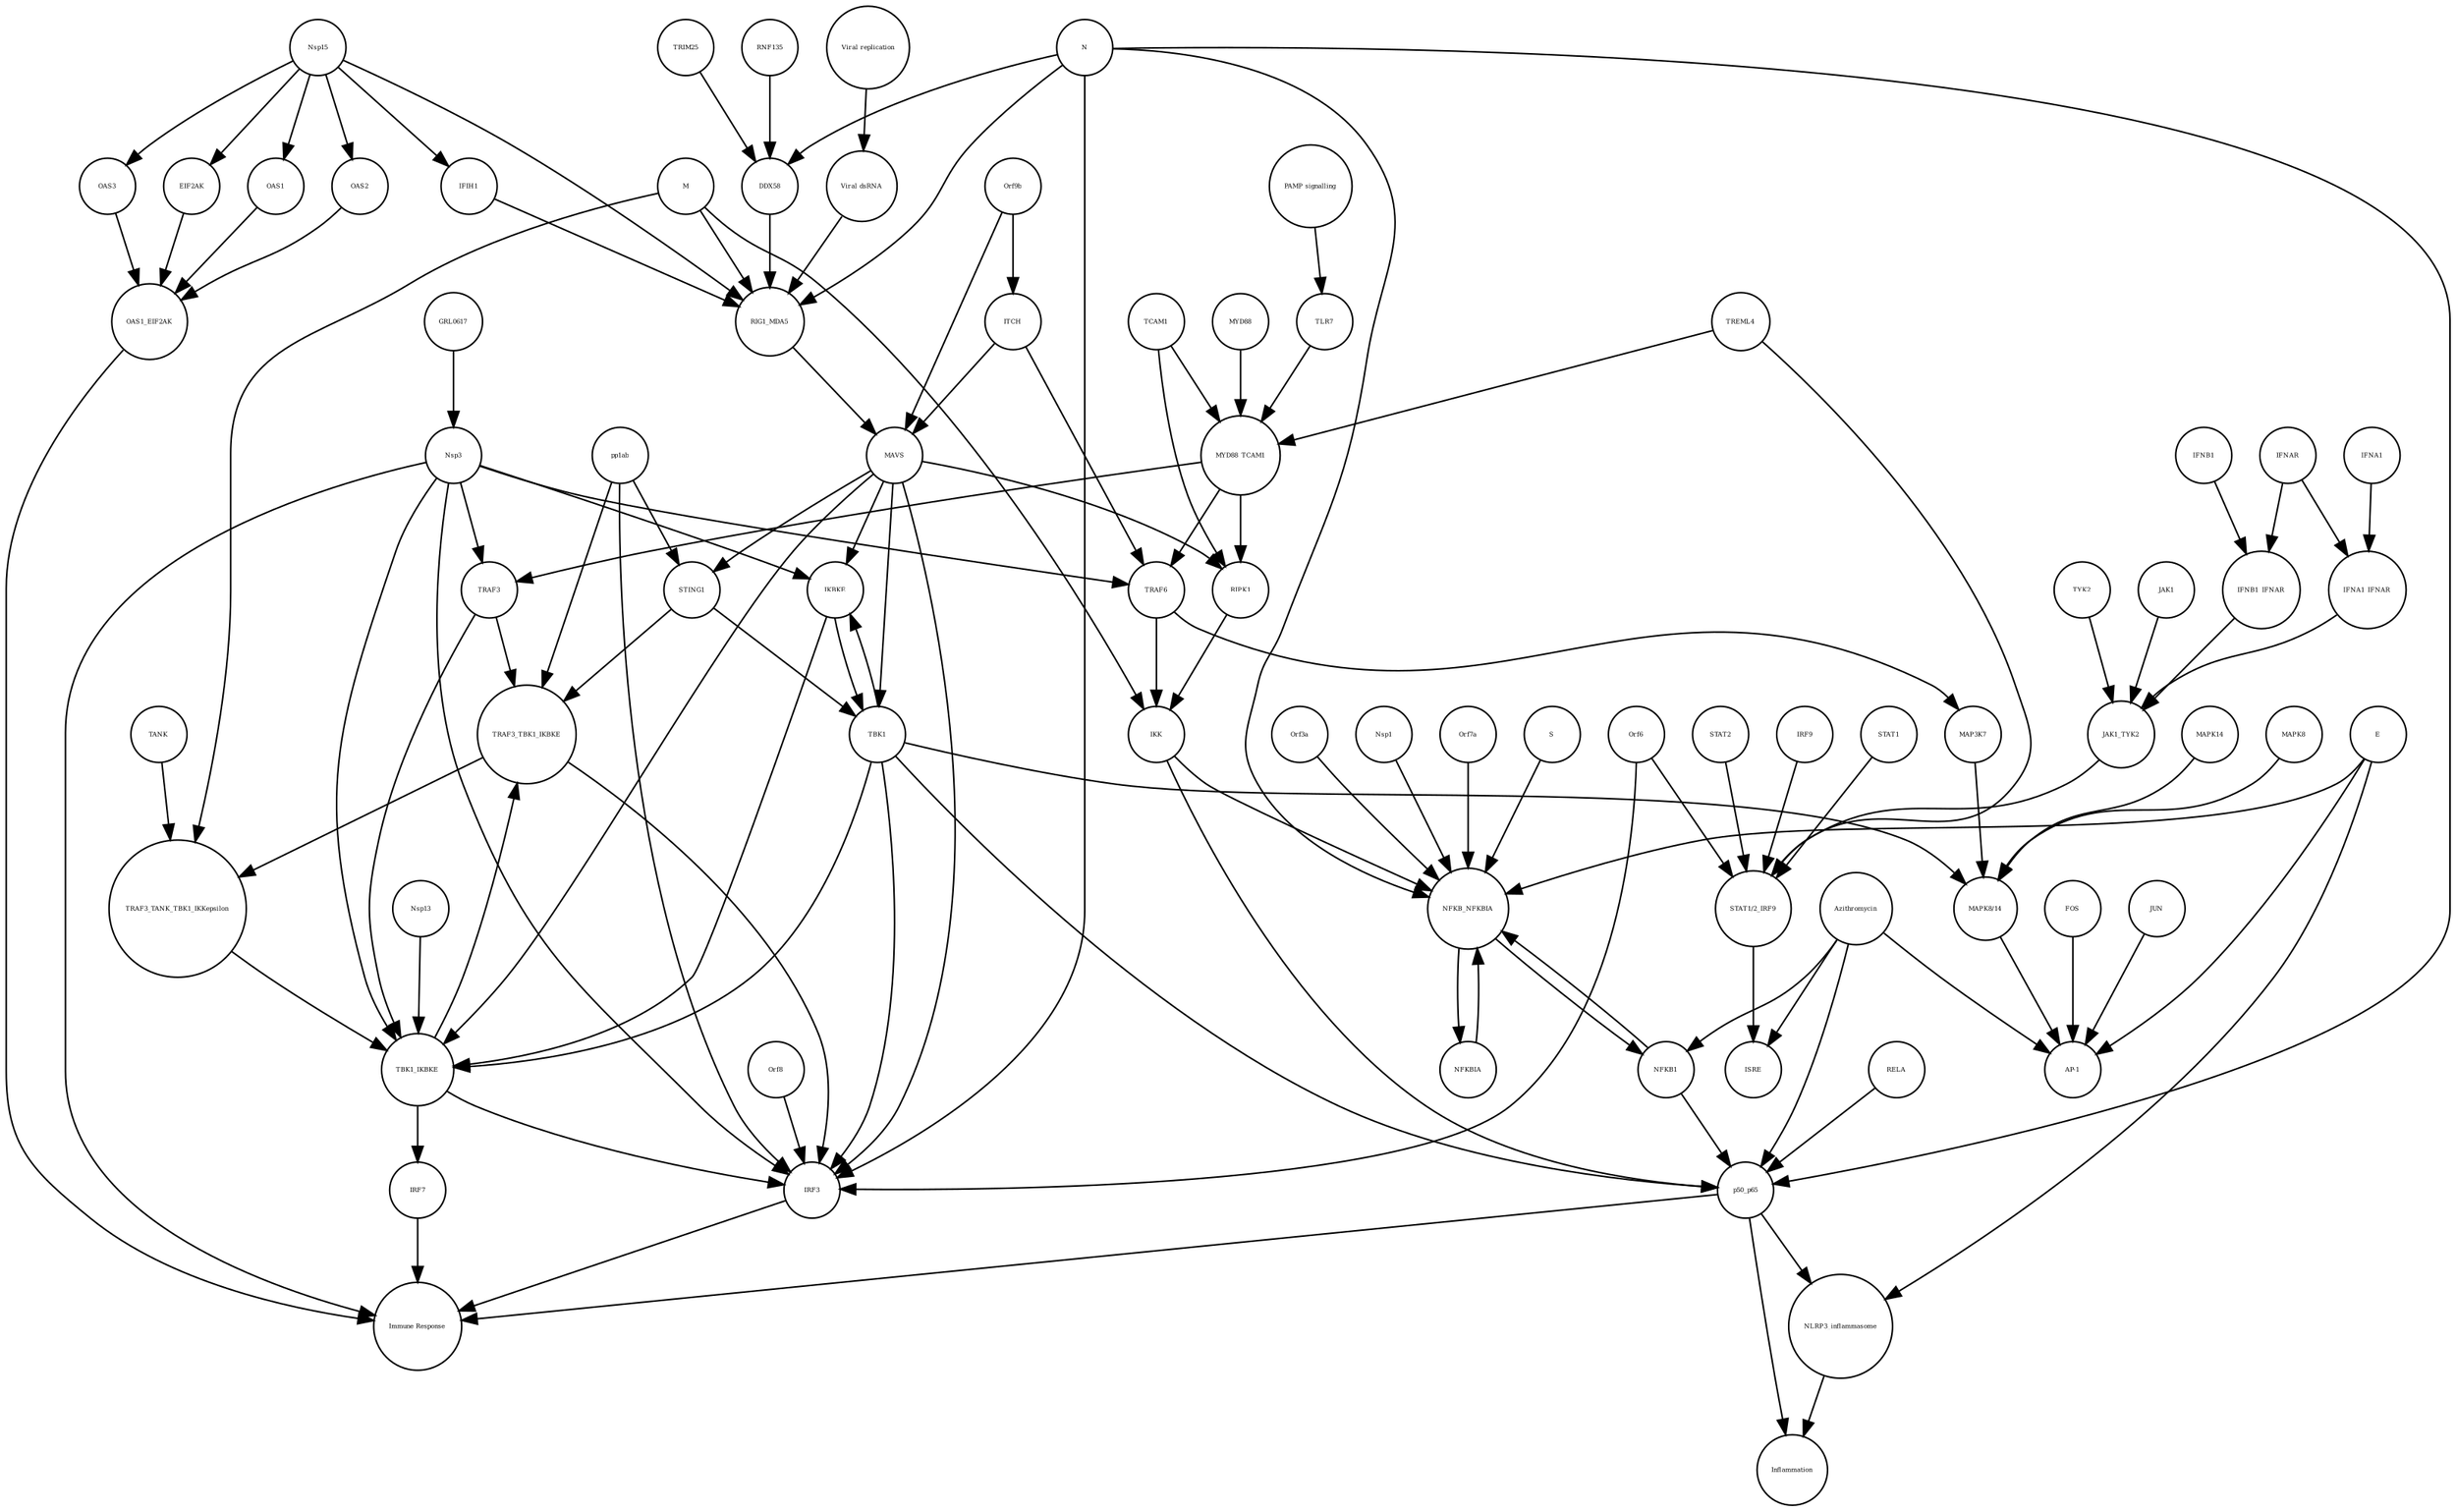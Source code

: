 strict digraph  {
IRF3 [annotation="", bipartite=0, cls=macromolecule, fontsize=4, label=IRF3, shape=circle];
"Immune Response" [annotation="urn_miriam_pubmed_31226023|urn_miriam_wikipathways_WP4868|urn_miriam_mesh_D007113", bipartite=0, cls=phenotype, fontsize=4, label="Immune Response", shape=circle];
p50_p65 [annotation="", bipartite=0, cls=complex, fontsize=4, label=p50_p65, shape=circle];
IRF7 [annotation="", bipartite=0, cls=macromolecule, fontsize=4, label=IRF7, shape=circle];
OAS1_EIF2AK [annotation="", bipartite=0, cls=complex, fontsize=4, label=OAS1_EIF2AK, shape=circle];
Nsp3 [annotation="urn_miriam_pubmed_31226023|urn_miriam_wikipathways_WP4868|urn_miriam_ncbiprotein_YP_009725299", bipartite=0, cls=macromolecule, fontsize=4, label=Nsp3, shape=circle];
Inflammation [annotation=urn_miriam_mesh_D007249, bipartite=0, cls=phenotype, fontsize=4, label=Inflammation, shape=circle];
NLRP3_inflammasome [annotation="", bipartite=0, cls=complex, fontsize=4, label=NLRP3_inflammasome, shape=circle];
"AP-1" [annotation="urn_miriam_pubmed_31226023|urn_miriam_wikipathways_WP4868", bipartite=0, cls=complex, fontsize=4, label="AP-1", shape=circle];
TRAF3_TANK_TBK1_IKKepsilon [annotation="", bipartite=0, cls=complex, fontsize=4, label=TRAF3_TANK_TBK1_IKKepsilon, shape=circle];
TRAF6 [annotation="urn_miriam_pubmed_31226023|urn_miriam_wikipathways_WP4868", bipartite=0, cls=macromolecule, fontsize=4, label=TRAF6, shape=circle];
NFKB_NFKBIA [annotation="urn_miriam_pubmed_31226023|urn_miriam_wikipathways_WP4868", bipartite=0, cls=complex, fontsize=4, label=NFKB_NFKBIA, shape=circle];
IFNA1_IFNAR [annotation="urn_miriam_pubmed_31226023|urn_miriam_wikipathways_WP4868", bipartite=0, cls=complex, fontsize=4, label=IFNA1_IFNAR, shape=circle];
"Viral replication" [annotation="urn_miriam_pubmed_31226023|urn_miriam_pubmed_19052324|urn_miriam_mesh_D014779", bipartite=0, cls=phenotype, fontsize=4, label="Viral replication", shape=circle];
TYK2 [annotation="urn_miriam_pubmed_31226023|urn_miriam_wikipathways_WP4868", bipartite=0, cls=macromolecule, fontsize=4, label=TYK2, shape=circle];
MAP3K7 [annotation="", bipartite=0, cls=macromolecule, fontsize=4, label=MAP3K7, shape=circle];
TANK [annotation="", bipartite=0, cls=macromolecule, fontsize=4, label=TANK, shape=circle];
IFNA1 [annotation="urn_miriam_pubmed_31226023|urn_miriam_wikipathways_WP4868", bipartite=0, cls=macromolecule, fontsize=4, label=IFNA1, shape=circle];
JAK1_TYK2 [annotation="urn_miriam_pubmed_31226023|urn_miriam_wikipathways_WP4868", bipartite=0, cls=complex, fontsize=4, label=JAK1_TYK2, shape=circle];
MAPK14 [annotation="urn_miriam_pubmed_31226023|urn_miriam_wikipathways_WP4868", bipartite=0, cls=macromolecule, fontsize=4, label=MAPK14, shape=circle];
STAT2 [annotation="urn_miriam_pubmed_31226023|urn_miriam_wikipathways_WP4868", bipartite=0, cls=macromolecule, fontsize=4, label=STAT2, shape=circle];
TRIM25 [annotation="", bipartite=0, cls=macromolecule, fontsize=4, label=TRIM25, shape=circle];
IFNB1_IFNAR [annotation="urn_miriam_pubmed_31226023|urn_miriam_wikipathways_WP4868", bipartite=0, cls=complex, fontsize=4, label=IFNB1_IFNAR, shape=circle];
"MAPK8/14" [annotation="urn_miriam_pubmed_31226023|urn_miriam_wikipathways_WP4868", bipartite=0, cls=complex, fontsize=4, label="MAPK8/14", shape=circle];
E [annotation="urn_miriam_pubmed_31226023|urn_miriam_ncbiprotein_BCD58755", bipartite=0, cls=macromolecule, fontsize=4, label=E, shape=circle];
NFKBIA [annotation="urn_miriam_pubmed_31226023|urn_miriam_wikipathways_WP4868", bipartite=0, cls=macromolecule, fontsize=4, label=NFKBIA, shape=circle];
N [annotation="urn_miriam_pubmed_31226023|urn_miriam_ncbiprotein_BCD58761", bipartite=0, cls=macromolecule, fontsize=4, label=N, shape=circle];
MYD88_TCAM1 [annotation=urn_miriam_pubmed_31226023, bipartite=0, cls=complex, fontsize=4, label=MYD88_TCAM1, shape=circle];
IKK [annotation="", bipartite=0, cls=complex, fontsize=4, label=IKK, shape=circle];
pp1ab [annotation="urn_miriam_ncbiprotein_YP_009724389|urn_miriam_pubmed_24622840", bipartite=0, cls=macromolecule, fontsize=4, label=pp1ab, shape=circle];
TLR7 [annotation=urn_miriam_pubmed_31226023, bipartite=0, cls=macromolecule, fontsize=4, label=TLR7, shape=circle];
IFNAR [annotation="urn_miriam_pubmed_31226023|urn_miriam_wikipathways_WP4868", bipartite=0, cls=complex, fontsize=4, label=IFNAR, shape=circle];
Orf9b [annotation="urn_miriam_pubmed_31226023|urn_miriam_ncbiprotein_ABI96969|urn_miriam_uniprot_P0DTD2", bipartite=0, cls=macromolecule, fontsize=4, label=Orf9b, shape=circle];
Orf8 [annotation=urn_miriam_ncbiprotein_BCD58760, bipartite=0, cls=complex, fontsize=4, label=Orf8, shape=circle];
Orf7a [annotation=urn_miriam_ncbiprotein_BCD58758, bipartite=0, cls=macromolecule, fontsize=4, label=Orf7a, shape=circle];
IFNB1 [annotation="urn_miriam_pubmed_31226023|urn_miriam_wikipathways_WP4868", bipartite=0, cls=macromolecule, fontsize=4, label=IFNB1, shape=circle];
RELA [annotation="", bipartite=0, cls=macromolecule, fontsize=4, label=RELA, shape=circle];
ISRE [annotation="urn_miriam_pubmed_31226023|urn_miriam_wikipathways_WP4868", bipartite=0, cls=complex, fontsize=4, label=ISRE, shape=circle];
MYD88 [annotation="urn_miriam_pubmed_31226023|urn_miriam_wikipathways_WP4868", bipartite=0, cls=macromolecule, fontsize=4, label=MYD88, shape=circle];
FOS [annotation="urn_miriam_pubmed_31226023|urn_miriam_wikipathways_WP4868", bipartite=0, cls=macromolecule, fontsize=4, label=FOS, shape=circle];
TREML4 [annotation=urn_miriam_wikipathways_WP4868, bipartite=0, cls=macromolecule, fontsize=4, label=TREML4, shape=circle];
STING1 [annotation=urn_miriam_pubmed_24622840, bipartite=0, cls=macromolecule, fontsize=4, label=STING1, shape=circle];
IRF9 [annotation="urn_miriam_pubmed_31226023|urn_miriam_wikipathways_WP4868", bipartite=0, cls=macromolecule, fontsize=4, label=IRF9, shape=circle];
TRAF3_TBK1_IKBKE [annotation=urn_miriam_pubmed_24622840, bipartite=0, cls=complex, fontsize=4, label=TRAF3_TBK1_IKBKE, shape=circle];
OAS3 [annotation="", bipartite=0, cls=macromolecule, fontsize=4, label=OAS3, shape=circle];
RIG1_MDA5 [annotation="urn_miriam_pubmed_31226023|urn_miriam_pubmed_19052324", bipartite=0, cls=complex, fontsize=4, label=RIG1_MDA5, shape=circle];
M [annotation="urn_miriam_pubmed_31226023|urn_miriam_ncbiprotein_BCD58756", bipartite=0, cls=macromolecule, fontsize=4, label=M, shape=circle];
S [annotation=urn_miriam_ncbiprotein_BCD58753, bipartite=0, cls=macromolecule, fontsize=4, label=S, shape=circle];
TBK1_IKBKE [annotation="urn_miriam_pubmed_31226023|urn_miriam_wikipathways_WP4868|urn_miriam_pubmed_24622840", bipartite=0, cls=complex, fontsize=4, label=TBK1_IKBKE, shape=circle];
EIF2AK [annotation="", bipartite=0, cls=macromolecule, fontsize=4, label=EIF2AK, shape=circle];
MAVS [annotation="", bipartite=0, cls=macromolecule, fontsize=4, label=MAVS, shape=circle];
OAS1 [annotation="", bipartite=0, cls=macromolecule, fontsize=4, label=OAS1, shape=circle];
MAPK8 [annotation="urn_miriam_pubmed_31226023|urn_miriam_wikipathways_WP4868", bipartite=0, cls=macromolecule, fontsize=4, label=MAPK8, shape=circle];
Orf3a [annotation=urn_miriam_ncbiprotein_BCD58754, bipartite=0, cls=macromolecule, fontsize=4, label=Orf3a, shape=circle];
Nsp15 [annotation="urn_miriam_pubmed_31226023|urn_miriam_ncbiprotein_YP_009725310", bipartite=0, cls=macromolecule, fontsize=4, label=Nsp15, shape=circle];
JUN [annotation="urn_miriam_pubmed_31226023|urn_miriam_wikipathways_WP4868", bipartite=0, cls=macromolecule, fontsize=4, label=JUN, shape=circle];
TCAM1 [annotation=urn_miriam_pubmed_31226023, bipartite=0, cls=macromolecule, fontsize=4, label=TCAM1, shape=circle];
IKBKE [annotation="", bipartite=0, cls=macromolecule, fontsize=4, label=IKBKE, shape=circle];
ITCH [annotation="", bipartite=0, cls=macromolecule, fontsize=4, label=ITCH, shape=circle];
RNF135 [annotation="", bipartite=0, cls=macromolecule, fontsize=4, label=RNF135, shape=circle];
GRL0617 [annotation=urn_miriam_wikipathways_WP4868, bipartite=0, cls="simple chemical", fontsize=4, label=GRL0617, shape=circle];
OAS2 [annotation="", bipartite=0, cls=macromolecule, fontsize=4, label=OAS2, shape=circle];
TRAF3 [annotation=urn_miriam_pubmed_31226023, bipartite=0, cls=macromolecule, fontsize=4, label=TRAF3, shape=circle];
Nsp1 [annotation="urn_miriam_pubmed_31226023|urn_miriam_ncbiprotein_YP_009725297", bipartite=0, cls=macromolecule, fontsize=4, label=Nsp1, shape=circle];
TBK1 [annotation="urn_miriam_pubmed_31226023|urn_miriam_wikipathways_WP4868|urn_miriam_pubmed_24622840", bipartite=0, cls=macromolecule, fontsize=4, label=TBK1, shape=circle];
IFIH1 [annotation="", bipartite=0, cls=macromolecule, fontsize=4, label=IFIH1, shape=circle];
Orf6 [annotation="urn_miriam_pubmed_31226023|urn_miriam_ncbiprotein_BCD58757", bipartite=0, cls=macromolecule, fontsize=4, label=Orf6, shape=circle];
Azithromycin [annotation=urn_miriam_wikipathways_WP4868, bipartite=0, cls="simple chemical", fontsize=4, label=Azithromycin, shape=circle];
"Viral dsRNA" [annotation="urn_miriam_pubmed_31226023|urn_miriam_pubmed_19052324|urn_miriam_taxonomy_694009", bipartite=0, cls="nucleic acid feature", fontsize=4, label="Viral dsRNA", shape=circle];
"PAMP signalling" [annotation="urn_miriam_pubmed_31226023|urn_miriam_mesh_D000069452", bipartite=0, cls=phenotype, fontsize=4, label="PAMP signalling", shape=circle];
JAK1 [annotation="urn_miriam_pubmed_31226023|urn_miriam_wikipathways_WP4868", bipartite=0, cls=macromolecule, fontsize=4, label=JAK1, shape=circle];
DDX58 [annotation="urn_miriam_pubmed_31226023|urn_miriam_pubmed_19052324", bipartite=0, cls=macromolecule, fontsize=4, label=DDX58, shape=circle];
STAT1 [annotation="urn_miriam_pubmed_31226023|urn_miriam_wikipathways_WP4868", bipartite=0, cls=macromolecule, fontsize=4, label=STAT1, shape=circle];
NFKB1 [annotation=urn_miriam_wikipathways_WP4868, bipartite=0, cls=macromolecule, fontsize=4, label=NFKB1, shape=circle];
"STAT1/2_IRF9" [annotation="urn_miriam_pubmed_31226023|urn_miriam_wikipathways_WP4868", bipartite=0, cls=complex, fontsize=4, label="STAT1/2_IRF9", shape=circle];
Nsp13 [annotation="urn_miriam_uniprot_P0DTD1|urn_miriam_wikipathways_WP4868|urn_miriam_ncbiprotein_YP_009725308", bipartite=0, cls=macromolecule, fontsize=4, label=Nsp13, shape=circle];
RIPK1 [annotation="", bipartite=0, cls=macromolecule, fontsize=4, label=RIPK1, shape=circle];
IRF3 -> "Immune Response"  [annotation="", interaction_type="necessary stimulation"];
p50_p65 -> "Immune Response"  [annotation="", interaction_type="necessary stimulation"];
p50_p65 -> Inflammation  [annotation="", interaction_type="necessary stimulation"];
p50_p65 -> NLRP3_inflammasome  [annotation="urn_miriam_pubmed_32133002|urn_miriam_taxonomy_694009|urn_miriam_pubmed_28531279", interaction_type=catalysis];
IRF7 -> "Immune Response"  [annotation="", interaction_type="necessary stimulation"];
OAS1_EIF2AK -> "Immune Response"  [annotation="", interaction_type="necessary stimulation"];
Nsp3 -> "Immune Response"  [annotation="", interaction_type=inhibition];
Nsp3 -> TRAF3  [annotation="urn_miriam_pubmed_31226023|urn_miriam_taxonomy_694009", interaction_type=inhibition];
Nsp3 -> TRAF6  [annotation="urn_miriam_pubmed_31226023|urn_miriam_taxonomy_694009|urn_miriam_pubmed_25135833", interaction_type=inhibition];
Nsp3 -> IKBKE  [annotation="urn_miriam_pubmed_18353649|urn_miriam_pubmed_25636800|urn_miriam_pubmed_31226023|urn_miriam_taxonomy_694009", interaction_type=inhibition];
Nsp3 -> TBK1_IKBKE  [annotation="urn_miriam_pubmed_31226023|urn_miriam_taxonomy_694009|urn_miriam_pubmed_19380580", interaction_type=inhibition];
Nsp3 -> IRF3  [annotation="urn_miriam_pubmed_14679297|urn_miriam_pubmed_17108024|urn_miriam_pubmed_24622840|urn_miriam_pubmed_25481026|urn_miriam_pubmed_25636800|urn_miriam_pubmed_29294448|urn_miriam_pubmed_17761676|urn_miriam_pubmed_18440553|urn_miriam_pubmed_31226023|urn_miriam_taxonomy_694009", interaction_type=inhibition];
NLRP3_inflammasome -> Inflammation  [annotation="", interaction_type="necessary stimulation"];
TRAF3_TANK_TBK1_IKKepsilon -> TBK1_IKBKE  [annotation="urn_miriam_pubmed_31226023|urn_miriam_taxonomy_694009|urn_miriam_pubmed_19380580", interaction_type=catalysis];
TRAF6 -> IKK  [annotation="urn_miriam_pubmed_31226023|urn_miriam_taxonomy_694009", interaction_type=catalysis];
TRAF6 -> MAP3K7  [annotation=urn_miriam_pubmed_31226023, interaction_type=catalysis];
NFKB_NFKBIA -> NFKBIA  [annotation="", interaction_type=production];
NFKB_NFKBIA -> NFKB1  [annotation="", interaction_type=production];
IFNA1_IFNAR -> JAK1_TYK2  [annotation=urn_miriam_pubmed_31226023, interaction_type=catalysis];
"Viral replication" -> "Viral dsRNA"  [annotation="urn_miriam_pubmed_31226023|urn_miriam_taxonomy_694009", interaction_type="necessary stimulation"];
TYK2 -> JAK1_TYK2  [annotation="", interaction_type=production];
MAP3K7 -> "MAPK8/14"  [annotation=urn_miriam_pubmed_31226023, interaction_type=catalysis];
TANK -> TRAF3_TANK_TBK1_IKKepsilon  [annotation="", interaction_type=production];
IFNA1 -> IFNA1_IFNAR  [annotation="", interaction_type=production];
JAK1_TYK2 -> "STAT1/2_IRF9"  [annotation="urn_miriam_pubmed_31226023|urn_miriam_taxonomy_694009", interaction_type=catalysis];
MAPK14 -> "MAPK8/14"  [annotation="", interaction_type=production];
STAT2 -> "STAT1/2_IRF9"  [annotation="", interaction_type=production];
TRIM25 -> DDX58  [annotation="urn_miriam_pubmed_25581309|urn_miriam_pubmed_28148787|urn_miriam_taxonomy_694009", interaction_type=catalysis];
IFNB1_IFNAR -> JAK1_TYK2  [annotation=urn_miriam_pubmed_31226023, interaction_type=catalysis];
"MAPK8/14" -> "AP-1"  [annotation="urn_miriam_pubmed_31226023|urn_miriam_taxonomy_694009", interaction_type=catalysis];
E -> "AP-1"  [annotation="urn_miriam_pubmed_31226023|urn_miriam_taxonomy_694009", interaction_type=catalysis];
E -> NLRP3_inflammasome  [annotation="urn_miriam_pubmed_32133002|urn_miriam_taxonomy_694009|urn_miriam_pubmed_28531279", interaction_type=catalysis];
E -> NFKB_NFKBIA  [annotation="urn_miriam_pubmed_31226023|urn_miriam_taxonomy_694009", interaction_type=catalysis];
NFKBIA -> NFKB_NFKBIA  [annotation="", interaction_type=production];
N -> DDX58  [annotation="urn_miriam_pubmed_25581309|urn_miriam_pubmed_28148787|urn_miriam_taxonomy_694009", interaction_type=inhibition];
N -> RIG1_MDA5  [annotation="urn_miriam_pubmed_19052324|urn_miriam_pubmed_31226023|urn_miriam_taxonomy_694009", interaction_type=inhibition];
N -> NFKB_NFKBIA  [annotation="urn_miriam_pubmed_31226023|urn_miriam_taxonomy_694009", interaction_type=catalysis];
N -> IRF3  [annotation="urn_miriam_pubmed_14679297|urn_miriam_pubmed_17108024|urn_miriam_pubmed_24622840|urn_miriam_pubmed_25481026|urn_miriam_pubmed_25636800|urn_miriam_pubmed_29294448|urn_miriam_pubmed_17761676|urn_miriam_pubmed_18440553|urn_miriam_pubmed_31226023|urn_miriam_taxonomy_694009", interaction_type=inhibition];
N -> p50_p65  [annotation="urn_miriam_pubmed_14679297|urn_miriam_pubmed_17108024|urn_miriam_pubmed_19609947|urn_miriam_pubmed_31226023|urn_miriam_taxonomy_694009", interaction_type=inhibition];
MYD88_TCAM1 -> TRAF6  [annotation="urn_miriam_pubmed_31226023|urn_miriam_taxonomy_694009|urn_miriam_pubmed_25135833", interaction_type=catalysis];
MYD88_TCAM1 -> TRAF3  [annotation="urn_miriam_pubmed_31226023|urn_miriam_taxonomy_694009", interaction_type=catalysis];
MYD88_TCAM1 -> RIPK1  [annotation="urn_miriam_pubmed_20404851|urn_miriam_pubmed_31226023", interaction_type=catalysis];
IKK -> p50_p65  [annotation="urn_miriam_pubmed_14679297|urn_miriam_pubmed_17108024|urn_miriam_pubmed_19609947|urn_miriam_pubmed_31226023|urn_miriam_taxonomy_694009", interaction_type=catalysis];
IKK -> NFKB_NFKBIA  [annotation="urn_miriam_pubmed_31226023|urn_miriam_taxonomy_694009", interaction_type=inhibition];
pp1ab -> IRF3  [annotation="urn_miriam_pubmed_14679297|urn_miriam_pubmed_17108024|urn_miriam_pubmed_24622840|urn_miriam_pubmed_25481026|urn_miriam_pubmed_25636800|urn_miriam_pubmed_29294448|urn_miriam_pubmed_17761676|urn_miriam_pubmed_18440553|urn_miriam_pubmed_31226023|urn_miriam_taxonomy_694009", interaction_type=inhibition];
pp1ab -> STING1  [annotation="urn_miriam_pubmed_22312431|urn_miriam_pubmed_24622840|urn_miriam_taxonomy_694009", interaction_type=inhibition];
pp1ab -> TRAF3_TBK1_IKBKE  [annotation="urn_miriam_pubmed_24622840|urn_miriam_taxonomy_694009", interaction_type=inhibition];
TLR7 -> MYD88_TCAM1  [annotation=urn_miriam_pubmed_31226023, interaction_type=catalysis];
IFNAR -> IFNB1_IFNAR  [annotation="", interaction_type=production];
IFNAR -> IFNA1_IFNAR  [annotation="", interaction_type=production];
Orf9b -> MAVS  [annotation="urn_miriam_pubmed_19052324|urn_miriam_pubmed_25135833|urn_miriam_pubmed_31226023|urn_miriam_taxonomy_694009", interaction_type=inhibition];
Orf9b -> ITCH  [annotation="urn_miriam_pubmed_25135833|urn_miriam_taxonomy_694009", interaction_type=catalysis];
Orf8 -> IRF3  [annotation="urn_miriam_pubmed_14679297|urn_miriam_pubmed_17108024|urn_miriam_pubmed_24622840|urn_miriam_pubmed_25481026|urn_miriam_pubmed_25636800|urn_miriam_pubmed_29294448|urn_miriam_pubmed_17761676|urn_miriam_pubmed_18440553|urn_miriam_pubmed_31226023|urn_miriam_taxonomy_694009", interaction_type=inhibition];
Orf7a -> NFKB_NFKBIA  [annotation="urn_miriam_pubmed_31226023|urn_miriam_taxonomy_694009", interaction_type=catalysis];
IFNB1 -> IFNB1_IFNAR  [annotation="", interaction_type=production];
RELA -> p50_p65  [annotation="", interaction_type=production];
MYD88 -> MYD88_TCAM1  [annotation="", interaction_type=production];
FOS -> "AP-1"  [annotation="", interaction_type=production];
TREML4 -> MYD88_TCAM1  [annotation=urn_miriam_pubmed_31226023, interaction_type=catalysis];
TREML4 -> "STAT1/2_IRF9"  [annotation="urn_miriam_pubmed_31226023|urn_miriam_taxonomy_694009", interaction_type=catalysis];
STING1 -> TBK1  [annotation="urn_miriam_pubmed_24622840|urn_miriam_pubmed_25636800|urn_miriam_pubmed_26631542", interaction_type=catalysis];
STING1 -> TRAF3_TBK1_IKBKE  [annotation="urn_miriam_pubmed_24622840|urn_miriam_taxonomy_694009", interaction_type=catalysis];
IRF9 -> "STAT1/2_IRF9"  [annotation="", interaction_type=production];
TRAF3_TBK1_IKBKE -> IRF3  [annotation="urn_miriam_pubmed_14679297|urn_miriam_pubmed_17108024|urn_miriam_pubmed_24622840|urn_miriam_pubmed_25481026|urn_miriam_pubmed_25636800|urn_miriam_pubmed_29294448|urn_miriam_pubmed_17761676|urn_miriam_pubmed_18440553|urn_miriam_pubmed_31226023|urn_miriam_taxonomy_694009", interaction_type=catalysis];
TRAF3_TBK1_IKBKE -> TRAF3_TANK_TBK1_IKKepsilon  [annotation="", interaction_type=production];
OAS3 -> OAS1_EIF2AK  [annotation="", interaction_type=production];
RIG1_MDA5 -> MAVS  [annotation="urn_miriam_pubmed_19052324|urn_miriam_pubmed_25135833|urn_miriam_pubmed_31226023|urn_miriam_taxonomy_694009", interaction_type=catalysis];
M -> TRAF3_TANK_TBK1_IKKepsilon  [annotation="urn_miriam_pubmed_19380580|urn_miriam_taxonomy_694009", interaction_type=inhibition];
M -> RIG1_MDA5  [annotation="urn_miriam_pubmed_19052324|urn_miriam_pubmed_31226023|urn_miriam_taxonomy_694009", interaction_type=inhibition];
M -> IKK  [annotation="urn_miriam_pubmed_31226023|urn_miriam_taxonomy_694009", interaction_type=inhibition];
S -> NFKB_NFKBIA  [annotation="urn_miriam_pubmed_31226023|urn_miriam_taxonomy_694009", interaction_type=catalysis];
TBK1_IKBKE -> IRF3  [annotation="urn_miriam_pubmed_14679297|urn_miriam_pubmed_17108024|urn_miriam_pubmed_24622840|urn_miriam_pubmed_25481026|urn_miriam_pubmed_25636800|urn_miriam_pubmed_29294448|urn_miriam_pubmed_17761676|urn_miriam_pubmed_18440553|urn_miriam_pubmed_31226023|urn_miriam_taxonomy_694009", interaction_type=catalysis];
TBK1_IKBKE -> IRF7  [annotation=urn_miriam_pubmed_19380580, interaction_type=catalysis];
TBK1_IKBKE -> TRAF3_TBK1_IKBKE  [annotation="", interaction_type=production];
EIF2AK -> OAS1_EIF2AK  [annotation="", interaction_type=production];
MAVS -> IRF3  [annotation="urn_miriam_pubmed_14679297|urn_miriam_pubmed_17108024|urn_miriam_pubmed_24622840|urn_miriam_pubmed_25481026|urn_miriam_pubmed_25636800|urn_miriam_pubmed_29294448|urn_miriam_pubmed_17761676|urn_miriam_pubmed_18440553|urn_miriam_pubmed_31226023|urn_miriam_taxonomy_694009", interaction_type=catalysis];
MAVS -> RIPK1  [annotation="urn_miriam_pubmed_20404851|urn_miriam_pubmed_31226023", interaction_type=catalysis];
MAVS -> IKBKE  [annotation="urn_miriam_pubmed_18353649|urn_miriam_pubmed_25636800|urn_miriam_pubmed_31226023|urn_miriam_taxonomy_694009", interaction_type=catalysis];
MAVS -> TBK1_IKBKE  [annotation="urn_miriam_pubmed_31226023|urn_miriam_taxonomy_694009|urn_miriam_pubmed_19380580", interaction_type=catalysis];
MAVS -> TBK1  [annotation="urn_miriam_pubmed_24622840|urn_miriam_pubmed_25636800|urn_miriam_pubmed_26631542", interaction_type=catalysis];
MAVS -> STING1  [annotation="urn_miriam_pubmed_22312431|urn_miriam_pubmed_24622840|urn_miriam_taxonomy_694009", interaction_type=catalysis];
OAS1 -> OAS1_EIF2AK  [annotation="", interaction_type=production];
MAPK8 -> "MAPK8/14"  [annotation="", interaction_type=production];
Orf3a -> NFKB_NFKBIA  [annotation="urn_miriam_pubmed_31226023|urn_miriam_taxonomy_694009", interaction_type=catalysis];
Nsp15 -> IFIH1  [annotation="urn_miriam_pubmed_28158275|urn_miriam_taxonomy_694009", interaction_type=inhibition];
Nsp15 -> RIG1_MDA5  [annotation="urn_miriam_pubmed_19052324|urn_miriam_pubmed_31226023|urn_miriam_taxonomy_694009", interaction_type=inhibition];
Nsp15 -> OAS3  [annotation="urn_miriam_pubmed_31226023|urn_miriam_taxonomy_694009", interaction_type=inhibition];
Nsp15 -> OAS1  [annotation="urn_miriam_pubmed_31226023|urn_miriam_taxonomy_694009", interaction_type=inhibition];
Nsp15 -> OAS2  [annotation="urn_miriam_pubmed_31226023|urn_miriam_taxonomy_694009", interaction_type=inhibition];
Nsp15 -> EIF2AK  [annotation="urn_miriam_pubmed_31226023|urn_miriam_taxonomy_694009", interaction_type=inhibition];
JUN -> "AP-1"  [annotation="", interaction_type=production];
TCAM1 -> MYD88_TCAM1  [annotation="", interaction_type=production];
TCAM1 -> RIPK1  [annotation="urn_miriam_pubmed_20404851|urn_miriam_pubmed_31226023", interaction_type=catalysis];
IKBKE -> TBK1_IKBKE  [annotation="", interaction_type=production];
IKBKE -> TBK1  [annotation="urn_miriam_pubmed_24622840|urn_miriam_pubmed_25636800|urn_miriam_pubmed_26631542", interaction_type=catalysis];
ITCH -> TRAF6  [annotation="urn_miriam_pubmed_31226023|urn_miriam_taxonomy_694009|urn_miriam_pubmed_25135833", interaction_type=inhibition];
ITCH -> MAVS  [annotation="urn_miriam_pubmed_19052324|urn_miriam_pubmed_25135833|urn_miriam_pubmed_31226023|urn_miriam_taxonomy_694009", interaction_type=inhibition];
RNF135 -> DDX58  [annotation="urn_miriam_pubmed_25581309|urn_miriam_pubmed_28148787|urn_miriam_taxonomy_694009", interaction_type=catalysis];
GRL0617 -> Nsp3  [annotation=urn_miriam_pubmed_31226023, interaction_type=inhibition];
OAS2 -> OAS1_EIF2AK  [annotation="", interaction_type=production];
TRAF3 -> TBK1_IKBKE  [annotation="urn_miriam_pubmed_31226023|urn_miriam_taxonomy_694009|urn_miriam_pubmed_19380580", interaction_type=catalysis];
TRAF3 -> TRAF3_TBK1_IKBKE  [annotation="", interaction_type=production];
Nsp1 -> NFKB_NFKBIA  [annotation="urn_miriam_pubmed_31226023|urn_miriam_taxonomy_694009", interaction_type=catalysis];
TBK1 -> IRF3  [annotation="urn_miriam_pubmed_14679297|urn_miriam_pubmed_17108024|urn_miriam_pubmed_24622840|urn_miriam_pubmed_25481026|urn_miriam_pubmed_25636800|urn_miriam_pubmed_29294448|urn_miriam_pubmed_17761676|urn_miriam_pubmed_18440553|urn_miriam_pubmed_31226023|urn_miriam_taxonomy_694009", interaction_type=catalysis];
TBK1 -> IKBKE  [annotation="urn_miriam_pubmed_18353649|urn_miriam_pubmed_25636800|urn_miriam_pubmed_31226023|urn_miriam_taxonomy_694009", interaction_type=catalysis];
TBK1 -> "MAPK8/14"  [annotation=urn_miriam_pubmed_31226023, interaction_type=catalysis];
TBK1 -> TBK1_IKBKE  [annotation="", interaction_type=production];
TBK1 -> p50_p65  [annotation="urn_miriam_pubmed_14679297|urn_miriam_pubmed_17108024|urn_miriam_pubmed_19609947|urn_miriam_pubmed_31226023|urn_miriam_taxonomy_694009", interaction_type=catalysis];
IFIH1 -> RIG1_MDA5  [annotation="", interaction_type=production];
Orf6 -> IRF3  [annotation="urn_miriam_pubmed_14679297|urn_miriam_pubmed_17108024|urn_miriam_pubmed_24622840|urn_miriam_pubmed_25481026|urn_miriam_pubmed_25636800|urn_miriam_pubmed_29294448|urn_miriam_pubmed_17761676|urn_miriam_pubmed_18440553|urn_miriam_pubmed_31226023|urn_miriam_taxonomy_694009", interaction_type=inhibition];
Orf6 -> "STAT1/2_IRF9"  [annotation="urn_miriam_pubmed_31226023|urn_miriam_taxonomy_694009", interaction_type=inhibition];
Azithromycin -> ISRE  [annotation=urn_miriam_pubmed_31226023, interaction_type=inhibition];
Azithromycin -> p50_p65  [annotation=urn_miriam_pubmed_31226023, interaction_type=inhibition];
Azithromycin -> "AP-1"  [annotation=urn_miriam_pubmed_31226023, interaction_type=inhibition];
Azithromycin -> NFKB1  [annotation=urn_miriam_wikipathways_WP4868, interaction_type=inhibition];
"Viral dsRNA" -> RIG1_MDA5  [annotation="urn_miriam_pubmed_19052324|urn_miriam_pubmed_31226023|urn_miriam_taxonomy_694009", interaction_type=catalysis];
"PAMP signalling" -> TLR7  [annotation=urn_miriam_pubmed_31226023, interaction_type="necessary stimulation"];
JAK1 -> JAK1_TYK2  [annotation="", interaction_type=production];
DDX58 -> RIG1_MDA5  [annotation="", interaction_type=production];
STAT1 -> "STAT1/2_IRF9"  [annotation="", interaction_type=production];
NFKB1 -> p50_p65  [annotation="", interaction_type=production];
NFKB1 -> NFKB_NFKBIA  [annotation="", interaction_type=production];
"STAT1/2_IRF9" -> ISRE  [annotation="", interaction_type=production];
Nsp13 -> TBK1_IKBKE  [annotation="urn_miriam_pubmed_31226023|urn_miriam_taxonomy_694009|urn_miriam_pubmed_19380580", interaction_type=catalysis];
RIPK1 -> IKK  [annotation="urn_miriam_pubmed_31226023|urn_miriam_taxonomy_694009", interaction_type=catalysis];
}
